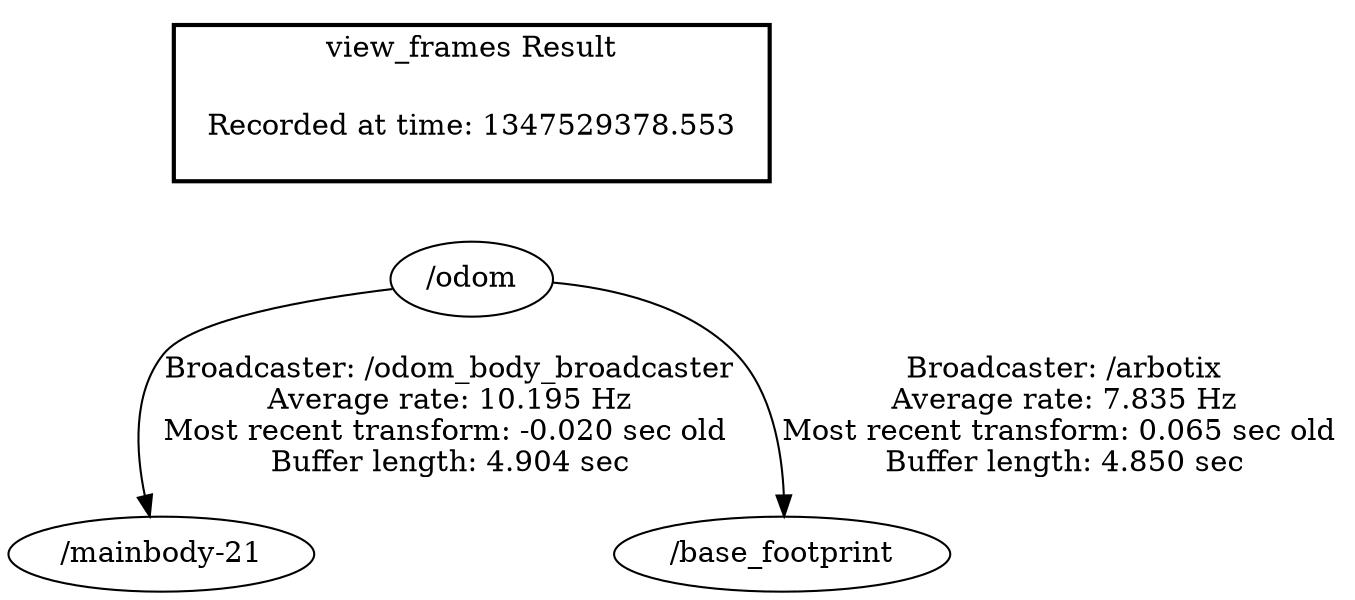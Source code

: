 digraph G {
"/odom" -> "/mainbody-21"[label="Broadcaster: /odom_body_broadcaster\nAverage rate: 10.195 Hz\nMost recent transform: -0.020 sec old \nBuffer length: 4.904 sec\n"];
"/odom" -> "/base_footprint"[label="Broadcaster: /arbotix\nAverage rate: 7.835 Hz\nMost recent transform: 0.065 sec old \nBuffer length: 4.850 sec\n"];
edge [style=invis];
 subgraph cluster_legend { style=bold; color=black; label ="view_frames Result";
"Recorded at time: 1347529378.553"[ shape=plaintext ] ;
 }->"/odom";
}